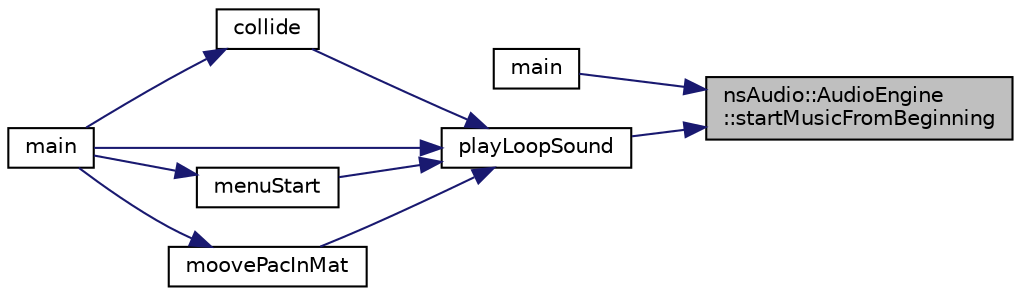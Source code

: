 digraph "nsAudio::AudioEngine::startMusicFromBeginning"
{
 // LATEX_PDF_SIZE
  edge [fontname="Helvetica",fontsize="10",labelfontname="Helvetica",labelfontsize="10"];
  node [fontname="Helvetica",fontsize="10",shape=record];
  rankdir="RL";
  Node1 [label="nsAudio::AudioEngine\l::startMusicFromBeginning",height=0.2,width=0.4,color="black", fillcolor="grey75", style="filled", fontcolor="black",tooltip="Relance la musique depuis le début."];
  Node1 -> Node2 [dir="back",color="midnightblue",fontsize="10",style="solid",fontname="Helvetica"];
  Node2 [label="main",height=0.2,width=0.4,color="black", fillcolor="white", style="filled",URL="$_min_g_l2_2examples_207-_audio_2main_8cpp.html#ae66f6b31b5ad750f1fe042a706a4e3d4",tooltip=" "];
  Node1 -> Node3 [dir="back",color="midnightblue",fontsize="10",style="solid",fontname="Helvetica"];
  Node3 [label="playLoopSound",height=0.2,width=0.4,color="black", fillcolor="white", style="filled",URL="$music_gest_8cpp.html#a3ab593f2f75b3770f8bf3071f72c3033",tooltip="Joue un sons en boucle."];
  Node3 -> Node4 [dir="back",color="midnightblue",fontsize="10",style="solid",fontname="Helvetica"];
  Node4 [label="collide",height=0.2,width=0.4,color="black", fillcolor="white", style="filled",URL="$movement_pacman_8cpp.html#a9ec78b8a9a90c4418c0189d6dea7ed8e",tooltip=" "];
  Node4 -> Node5 [dir="back",color="midnightblue",fontsize="10",style="solid",fontname="Helvetica"];
  Node5 [label="main",height=0.2,width=0.4,color="black", fillcolor="white", style="filled",URL="$main_8cpp.html#ae66f6b31b5ad750f1fe042a706a4e3d4",tooltip=" "];
  Node3 -> Node5 [dir="back",color="midnightblue",fontsize="10",style="solid",fontname="Helvetica"];
  Node3 -> Node6 [dir="back",color="midnightblue",fontsize="10",style="solid",fontname="Helvetica"];
  Node6 [label="menuStart",height=0.2,width=0.4,color="black", fillcolor="white", style="filled",URL="$menu_8cpp.html#a5e0d960a571e0d2397451e69ff7d4397",tooltip=" "];
  Node6 -> Node5 [dir="back",color="midnightblue",fontsize="10",style="solid",fontname="Helvetica"];
  Node3 -> Node7 [dir="back",color="midnightblue",fontsize="10",style="solid",fontname="Helvetica"];
  Node7 [label="moovePacInMat",height=0.2,width=0.4,color="black", fillcolor="white", style="filled",URL="$movement_pacman_8cpp.html#a85b1dfc91033477c62b3a6dc5d5ef262",tooltip=" "];
  Node7 -> Node5 [dir="back",color="midnightblue",fontsize="10",style="solid",fontname="Helvetica"];
}
